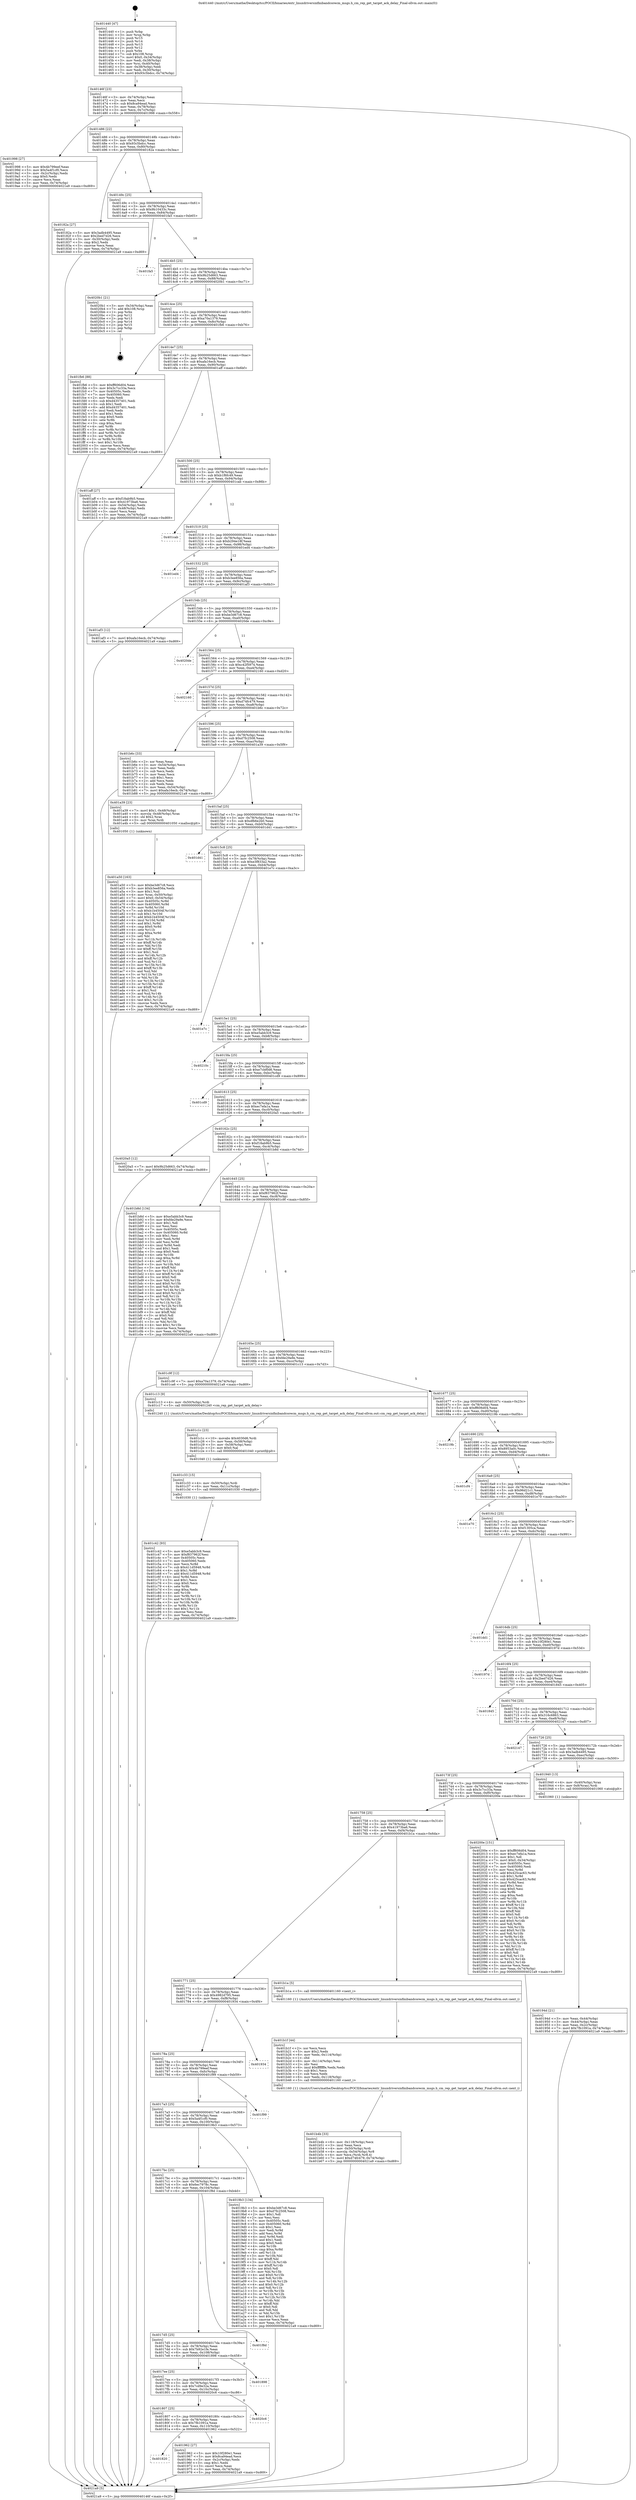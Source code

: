 digraph "0x401440" {
  label = "0x401440 (/mnt/c/Users/mathe/Desktop/tcc/POCII/binaries/extr_linuxdriversinfinibandcorecm_msgs.h_cm_rep_get_target_ack_delay_Final-ollvm.out::main(0))"
  labelloc = "t"
  node[shape=record]

  Entry [label="",width=0.3,height=0.3,shape=circle,fillcolor=black,style=filled]
  "0x40146f" [label="{
     0x40146f [23]\l
     | [instrs]\l
     &nbsp;&nbsp;0x40146f \<+3\>: mov -0x74(%rbp),%eax\l
     &nbsp;&nbsp;0x401472 \<+2\>: mov %eax,%ecx\l
     &nbsp;&nbsp;0x401474 \<+6\>: sub $0x8ca94ead,%ecx\l
     &nbsp;&nbsp;0x40147a \<+3\>: mov %eax,-0x78(%rbp)\l
     &nbsp;&nbsp;0x40147d \<+3\>: mov %ecx,-0x7c(%rbp)\l
     &nbsp;&nbsp;0x401480 \<+6\>: je 0000000000401998 \<main+0x558\>\l
  }"]
  "0x401998" [label="{
     0x401998 [27]\l
     | [instrs]\l
     &nbsp;&nbsp;0x401998 \<+5\>: mov $0x4b799eef,%eax\l
     &nbsp;&nbsp;0x40199d \<+5\>: mov $0x5a4f1cf0,%ecx\l
     &nbsp;&nbsp;0x4019a2 \<+3\>: mov -0x2c(%rbp),%edx\l
     &nbsp;&nbsp;0x4019a5 \<+3\>: cmp $0x0,%edx\l
     &nbsp;&nbsp;0x4019a8 \<+3\>: cmove %ecx,%eax\l
     &nbsp;&nbsp;0x4019ab \<+3\>: mov %eax,-0x74(%rbp)\l
     &nbsp;&nbsp;0x4019ae \<+5\>: jmp 00000000004021a9 \<main+0xd69\>\l
  }"]
  "0x401486" [label="{
     0x401486 [22]\l
     | [instrs]\l
     &nbsp;&nbsp;0x401486 \<+5\>: jmp 000000000040148b \<main+0x4b\>\l
     &nbsp;&nbsp;0x40148b \<+3\>: mov -0x78(%rbp),%eax\l
     &nbsp;&nbsp;0x40148e \<+5\>: sub $0x93c5bdcc,%eax\l
     &nbsp;&nbsp;0x401493 \<+3\>: mov %eax,-0x80(%rbp)\l
     &nbsp;&nbsp;0x401496 \<+6\>: je 000000000040182a \<main+0x3ea\>\l
  }"]
  Exit [label="",width=0.3,height=0.3,shape=circle,fillcolor=black,style=filled,peripheries=2]
  "0x40182a" [label="{
     0x40182a [27]\l
     | [instrs]\l
     &nbsp;&nbsp;0x40182a \<+5\>: mov $0x3adb4495,%eax\l
     &nbsp;&nbsp;0x40182f \<+5\>: mov $0x2bed7d26,%ecx\l
     &nbsp;&nbsp;0x401834 \<+3\>: mov -0x30(%rbp),%edx\l
     &nbsp;&nbsp;0x401837 \<+3\>: cmp $0x2,%edx\l
     &nbsp;&nbsp;0x40183a \<+3\>: cmovne %ecx,%eax\l
     &nbsp;&nbsp;0x40183d \<+3\>: mov %eax,-0x74(%rbp)\l
     &nbsp;&nbsp;0x401840 \<+5\>: jmp 00000000004021a9 \<main+0xd69\>\l
  }"]
  "0x40149c" [label="{
     0x40149c [25]\l
     | [instrs]\l
     &nbsp;&nbsp;0x40149c \<+5\>: jmp 00000000004014a1 \<main+0x61\>\l
     &nbsp;&nbsp;0x4014a1 \<+3\>: mov -0x78(%rbp),%eax\l
     &nbsp;&nbsp;0x4014a4 \<+5\>: sub $0x9b10433c,%eax\l
     &nbsp;&nbsp;0x4014a9 \<+6\>: mov %eax,-0x84(%rbp)\l
     &nbsp;&nbsp;0x4014af \<+6\>: je 0000000000401fa5 \<main+0xb65\>\l
  }"]
  "0x4021a9" [label="{
     0x4021a9 [5]\l
     | [instrs]\l
     &nbsp;&nbsp;0x4021a9 \<+5\>: jmp 000000000040146f \<main+0x2f\>\l
  }"]
  "0x401440" [label="{
     0x401440 [47]\l
     | [instrs]\l
     &nbsp;&nbsp;0x401440 \<+1\>: push %rbp\l
     &nbsp;&nbsp;0x401441 \<+3\>: mov %rsp,%rbp\l
     &nbsp;&nbsp;0x401444 \<+2\>: push %r15\l
     &nbsp;&nbsp;0x401446 \<+2\>: push %r14\l
     &nbsp;&nbsp;0x401448 \<+2\>: push %r13\l
     &nbsp;&nbsp;0x40144a \<+2\>: push %r12\l
     &nbsp;&nbsp;0x40144c \<+1\>: push %rbx\l
     &nbsp;&nbsp;0x40144d \<+7\>: sub $0x108,%rsp\l
     &nbsp;&nbsp;0x401454 \<+7\>: movl $0x0,-0x34(%rbp)\l
     &nbsp;&nbsp;0x40145b \<+3\>: mov %edi,-0x38(%rbp)\l
     &nbsp;&nbsp;0x40145e \<+4\>: mov %rsi,-0x40(%rbp)\l
     &nbsp;&nbsp;0x401462 \<+3\>: mov -0x38(%rbp),%edi\l
     &nbsp;&nbsp;0x401465 \<+3\>: mov %edi,-0x30(%rbp)\l
     &nbsp;&nbsp;0x401468 \<+7\>: movl $0x93c5bdcc,-0x74(%rbp)\l
  }"]
  "0x401c42" [label="{
     0x401c42 [93]\l
     | [instrs]\l
     &nbsp;&nbsp;0x401c42 \<+5\>: mov $0xe5abb3c9,%eax\l
     &nbsp;&nbsp;0x401c47 \<+5\>: mov $0xf837962f,%esi\l
     &nbsp;&nbsp;0x401c4c \<+7\>: mov 0x40505c,%ecx\l
     &nbsp;&nbsp;0x401c53 \<+7\>: mov 0x405060,%edx\l
     &nbsp;&nbsp;0x401c5a \<+3\>: mov %ecx,%r8d\l
     &nbsp;&nbsp;0x401c5d \<+7\>: sub $0x411d5948,%r8d\l
     &nbsp;&nbsp;0x401c64 \<+4\>: sub $0x1,%r8d\l
     &nbsp;&nbsp;0x401c68 \<+7\>: add $0x411d5948,%r8d\l
     &nbsp;&nbsp;0x401c6f \<+4\>: imul %r8d,%ecx\l
     &nbsp;&nbsp;0x401c73 \<+3\>: and $0x1,%ecx\l
     &nbsp;&nbsp;0x401c76 \<+3\>: cmp $0x0,%ecx\l
     &nbsp;&nbsp;0x401c79 \<+4\>: sete %r9b\l
     &nbsp;&nbsp;0x401c7d \<+3\>: cmp $0xa,%edx\l
     &nbsp;&nbsp;0x401c80 \<+4\>: setl %r10b\l
     &nbsp;&nbsp;0x401c84 \<+3\>: mov %r9b,%r11b\l
     &nbsp;&nbsp;0x401c87 \<+3\>: and %r10b,%r11b\l
     &nbsp;&nbsp;0x401c8a \<+3\>: xor %r10b,%r9b\l
     &nbsp;&nbsp;0x401c8d \<+3\>: or %r9b,%r11b\l
     &nbsp;&nbsp;0x401c90 \<+4\>: test $0x1,%r11b\l
     &nbsp;&nbsp;0x401c94 \<+3\>: cmovne %esi,%eax\l
     &nbsp;&nbsp;0x401c97 \<+3\>: mov %eax,-0x74(%rbp)\l
     &nbsp;&nbsp;0x401c9a \<+5\>: jmp 00000000004021a9 \<main+0xd69\>\l
  }"]
  "0x401fa5" [label="{
     0x401fa5\l
  }", style=dashed]
  "0x4014b5" [label="{
     0x4014b5 [25]\l
     | [instrs]\l
     &nbsp;&nbsp;0x4014b5 \<+5\>: jmp 00000000004014ba \<main+0x7a\>\l
     &nbsp;&nbsp;0x4014ba \<+3\>: mov -0x78(%rbp),%eax\l
     &nbsp;&nbsp;0x4014bd \<+5\>: sub $0x9b25d663,%eax\l
     &nbsp;&nbsp;0x4014c2 \<+6\>: mov %eax,-0x88(%rbp)\l
     &nbsp;&nbsp;0x4014c8 \<+6\>: je 00000000004020b1 \<main+0xc71\>\l
  }"]
  "0x401c33" [label="{
     0x401c33 [15]\l
     | [instrs]\l
     &nbsp;&nbsp;0x401c33 \<+4\>: mov -0x50(%rbp),%rdi\l
     &nbsp;&nbsp;0x401c37 \<+6\>: mov %eax,-0x11c(%rbp)\l
     &nbsp;&nbsp;0x401c3d \<+5\>: call 0000000000401030 \<free@plt\>\l
     | [calls]\l
     &nbsp;&nbsp;0x401030 \{1\} (unknown)\l
  }"]
  "0x4020b1" [label="{
     0x4020b1 [21]\l
     | [instrs]\l
     &nbsp;&nbsp;0x4020b1 \<+3\>: mov -0x34(%rbp),%eax\l
     &nbsp;&nbsp;0x4020b4 \<+7\>: add $0x108,%rsp\l
     &nbsp;&nbsp;0x4020bb \<+1\>: pop %rbx\l
     &nbsp;&nbsp;0x4020bc \<+2\>: pop %r12\l
     &nbsp;&nbsp;0x4020be \<+2\>: pop %r13\l
     &nbsp;&nbsp;0x4020c0 \<+2\>: pop %r14\l
     &nbsp;&nbsp;0x4020c2 \<+2\>: pop %r15\l
     &nbsp;&nbsp;0x4020c4 \<+1\>: pop %rbp\l
     &nbsp;&nbsp;0x4020c5 \<+1\>: ret\l
  }"]
  "0x4014ce" [label="{
     0x4014ce [25]\l
     | [instrs]\l
     &nbsp;&nbsp;0x4014ce \<+5\>: jmp 00000000004014d3 \<main+0x93\>\l
     &nbsp;&nbsp;0x4014d3 \<+3\>: mov -0x78(%rbp),%eax\l
     &nbsp;&nbsp;0x4014d6 \<+5\>: sub $0xa70a1379,%eax\l
     &nbsp;&nbsp;0x4014db \<+6\>: mov %eax,-0x8c(%rbp)\l
     &nbsp;&nbsp;0x4014e1 \<+6\>: je 0000000000401fb6 \<main+0xb76\>\l
  }"]
  "0x401c1c" [label="{
     0x401c1c [23]\l
     | [instrs]\l
     &nbsp;&nbsp;0x401c1c \<+10\>: movabs $0x4030d6,%rdi\l
     &nbsp;&nbsp;0x401c26 \<+3\>: mov %eax,-0x58(%rbp)\l
     &nbsp;&nbsp;0x401c29 \<+3\>: mov -0x58(%rbp),%esi\l
     &nbsp;&nbsp;0x401c2c \<+2\>: mov $0x0,%al\l
     &nbsp;&nbsp;0x401c2e \<+5\>: call 0000000000401040 \<printf@plt\>\l
     | [calls]\l
     &nbsp;&nbsp;0x401040 \{1\} (unknown)\l
  }"]
  "0x401fb6" [label="{
     0x401fb6 [88]\l
     | [instrs]\l
     &nbsp;&nbsp;0x401fb6 \<+5\>: mov $0xff606d04,%eax\l
     &nbsp;&nbsp;0x401fbb \<+5\>: mov $0x3c7cc33a,%ecx\l
     &nbsp;&nbsp;0x401fc0 \<+7\>: mov 0x40505c,%edx\l
     &nbsp;&nbsp;0x401fc7 \<+7\>: mov 0x405060,%esi\l
     &nbsp;&nbsp;0x401fce \<+2\>: mov %edx,%edi\l
     &nbsp;&nbsp;0x401fd0 \<+6\>: sub $0xd4357401,%edi\l
     &nbsp;&nbsp;0x401fd6 \<+3\>: sub $0x1,%edi\l
     &nbsp;&nbsp;0x401fd9 \<+6\>: add $0xd4357401,%edi\l
     &nbsp;&nbsp;0x401fdf \<+3\>: imul %edi,%edx\l
     &nbsp;&nbsp;0x401fe2 \<+3\>: and $0x1,%edx\l
     &nbsp;&nbsp;0x401fe5 \<+3\>: cmp $0x0,%edx\l
     &nbsp;&nbsp;0x401fe8 \<+4\>: sete %r8b\l
     &nbsp;&nbsp;0x401fec \<+3\>: cmp $0xa,%esi\l
     &nbsp;&nbsp;0x401fef \<+4\>: setl %r9b\l
     &nbsp;&nbsp;0x401ff3 \<+3\>: mov %r8b,%r10b\l
     &nbsp;&nbsp;0x401ff6 \<+3\>: and %r9b,%r10b\l
     &nbsp;&nbsp;0x401ff9 \<+3\>: xor %r9b,%r8b\l
     &nbsp;&nbsp;0x401ffc \<+3\>: or %r8b,%r10b\l
     &nbsp;&nbsp;0x401fff \<+4\>: test $0x1,%r10b\l
     &nbsp;&nbsp;0x402003 \<+3\>: cmovne %ecx,%eax\l
     &nbsp;&nbsp;0x402006 \<+3\>: mov %eax,-0x74(%rbp)\l
     &nbsp;&nbsp;0x402009 \<+5\>: jmp 00000000004021a9 \<main+0xd69\>\l
  }"]
  "0x4014e7" [label="{
     0x4014e7 [25]\l
     | [instrs]\l
     &nbsp;&nbsp;0x4014e7 \<+5\>: jmp 00000000004014ec \<main+0xac\>\l
     &nbsp;&nbsp;0x4014ec \<+3\>: mov -0x78(%rbp),%eax\l
     &nbsp;&nbsp;0x4014ef \<+5\>: sub $0xafa16ecb,%eax\l
     &nbsp;&nbsp;0x4014f4 \<+6\>: mov %eax,-0x90(%rbp)\l
     &nbsp;&nbsp;0x4014fa \<+6\>: je 0000000000401aff \<main+0x6bf\>\l
  }"]
  "0x401b4b" [label="{
     0x401b4b [33]\l
     | [instrs]\l
     &nbsp;&nbsp;0x401b4b \<+6\>: mov -0x118(%rbp),%ecx\l
     &nbsp;&nbsp;0x401b51 \<+3\>: imul %eax,%ecx\l
     &nbsp;&nbsp;0x401b54 \<+4\>: mov -0x50(%rbp),%rdi\l
     &nbsp;&nbsp;0x401b58 \<+4\>: movslq -0x54(%rbp),%r8\l
     &nbsp;&nbsp;0x401b5c \<+4\>: mov %ecx,(%rdi,%r8,4)\l
     &nbsp;&nbsp;0x401b60 \<+7\>: movl $0xd74fc479,-0x74(%rbp)\l
     &nbsp;&nbsp;0x401b67 \<+5\>: jmp 00000000004021a9 \<main+0xd69\>\l
  }"]
  "0x401aff" [label="{
     0x401aff [27]\l
     | [instrs]\l
     &nbsp;&nbsp;0x401aff \<+5\>: mov $0xf18ab9b5,%eax\l
     &nbsp;&nbsp;0x401b04 \<+5\>: mov $0x41973ba6,%ecx\l
     &nbsp;&nbsp;0x401b09 \<+3\>: mov -0x54(%rbp),%edx\l
     &nbsp;&nbsp;0x401b0c \<+3\>: cmp -0x48(%rbp),%edx\l
     &nbsp;&nbsp;0x401b0f \<+3\>: cmovl %ecx,%eax\l
     &nbsp;&nbsp;0x401b12 \<+3\>: mov %eax,-0x74(%rbp)\l
     &nbsp;&nbsp;0x401b15 \<+5\>: jmp 00000000004021a9 \<main+0xd69\>\l
  }"]
  "0x401500" [label="{
     0x401500 [25]\l
     | [instrs]\l
     &nbsp;&nbsp;0x401500 \<+5\>: jmp 0000000000401505 \<main+0xc5\>\l
     &nbsp;&nbsp;0x401505 \<+3\>: mov -0x78(%rbp),%eax\l
     &nbsp;&nbsp;0x401508 \<+5\>: sub $0xb1f6fc49,%eax\l
     &nbsp;&nbsp;0x40150d \<+6\>: mov %eax,-0x94(%rbp)\l
     &nbsp;&nbsp;0x401513 \<+6\>: je 0000000000401cab \<main+0x86b\>\l
  }"]
  "0x401b1f" [label="{
     0x401b1f [44]\l
     | [instrs]\l
     &nbsp;&nbsp;0x401b1f \<+2\>: xor %ecx,%ecx\l
     &nbsp;&nbsp;0x401b21 \<+5\>: mov $0x2,%edx\l
     &nbsp;&nbsp;0x401b26 \<+6\>: mov %edx,-0x114(%rbp)\l
     &nbsp;&nbsp;0x401b2c \<+1\>: cltd\l
     &nbsp;&nbsp;0x401b2d \<+6\>: mov -0x114(%rbp),%esi\l
     &nbsp;&nbsp;0x401b33 \<+2\>: idiv %esi\l
     &nbsp;&nbsp;0x401b35 \<+6\>: imul $0xfffffffe,%edx,%edx\l
     &nbsp;&nbsp;0x401b3b \<+3\>: sub $0x1,%ecx\l
     &nbsp;&nbsp;0x401b3e \<+2\>: sub %ecx,%edx\l
     &nbsp;&nbsp;0x401b40 \<+6\>: mov %edx,-0x118(%rbp)\l
     &nbsp;&nbsp;0x401b46 \<+5\>: call 0000000000401160 \<next_i\>\l
     | [calls]\l
     &nbsp;&nbsp;0x401160 \{1\} (/mnt/c/Users/mathe/Desktop/tcc/POCII/binaries/extr_linuxdriversinfinibandcorecm_msgs.h_cm_rep_get_target_ack_delay_Final-ollvm.out::next_i)\l
  }"]
  "0x401cab" [label="{
     0x401cab\l
  }", style=dashed]
  "0x401519" [label="{
     0x401519 [25]\l
     | [instrs]\l
     &nbsp;&nbsp;0x401519 \<+5\>: jmp 000000000040151e \<main+0xde\>\l
     &nbsp;&nbsp;0x40151e \<+3\>: mov -0x78(%rbp),%eax\l
     &nbsp;&nbsp;0x401521 \<+5\>: sub $0xb294e18f,%eax\l
     &nbsp;&nbsp;0x401526 \<+6\>: mov %eax,-0x98(%rbp)\l
     &nbsp;&nbsp;0x40152c \<+6\>: je 0000000000401ed4 \<main+0xa94\>\l
  }"]
  "0x401a50" [label="{
     0x401a50 [163]\l
     | [instrs]\l
     &nbsp;&nbsp;0x401a50 \<+5\>: mov $0xbe3d67c8,%ecx\l
     &nbsp;&nbsp;0x401a55 \<+5\>: mov $0xb3ee856a,%edx\l
     &nbsp;&nbsp;0x401a5a \<+3\>: mov $0x1,%sil\l
     &nbsp;&nbsp;0x401a5d \<+4\>: mov %rax,-0x50(%rbp)\l
     &nbsp;&nbsp;0x401a61 \<+7\>: movl $0x0,-0x54(%rbp)\l
     &nbsp;&nbsp;0x401a68 \<+8\>: mov 0x40505c,%r8d\l
     &nbsp;&nbsp;0x401a70 \<+8\>: mov 0x405060,%r9d\l
     &nbsp;&nbsp;0x401a78 \<+3\>: mov %r8d,%r10d\l
     &nbsp;&nbsp;0x401a7b \<+7\>: sub $0xb1b4504f,%r10d\l
     &nbsp;&nbsp;0x401a82 \<+4\>: sub $0x1,%r10d\l
     &nbsp;&nbsp;0x401a86 \<+7\>: add $0xb1b4504f,%r10d\l
     &nbsp;&nbsp;0x401a8d \<+4\>: imul %r10d,%r8d\l
     &nbsp;&nbsp;0x401a91 \<+4\>: and $0x1,%r8d\l
     &nbsp;&nbsp;0x401a95 \<+4\>: cmp $0x0,%r8d\l
     &nbsp;&nbsp;0x401a99 \<+4\>: sete %r11b\l
     &nbsp;&nbsp;0x401a9d \<+4\>: cmp $0xa,%r9d\l
     &nbsp;&nbsp;0x401aa1 \<+3\>: setl %bl\l
     &nbsp;&nbsp;0x401aa4 \<+3\>: mov %r11b,%r14b\l
     &nbsp;&nbsp;0x401aa7 \<+4\>: xor $0xff,%r14b\l
     &nbsp;&nbsp;0x401aab \<+3\>: mov %bl,%r15b\l
     &nbsp;&nbsp;0x401aae \<+4\>: xor $0xff,%r15b\l
     &nbsp;&nbsp;0x401ab2 \<+4\>: xor $0x1,%sil\l
     &nbsp;&nbsp;0x401ab6 \<+3\>: mov %r14b,%r12b\l
     &nbsp;&nbsp;0x401ab9 \<+4\>: and $0xff,%r12b\l
     &nbsp;&nbsp;0x401abd \<+3\>: and %sil,%r11b\l
     &nbsp;&nbsp;0x401ac0 \<+3\>: mov %r15b,%r13b\l
     &nbsp;&nbsp;0x401ac3 \<+4\>: and $0xff,%r13b\l
     &nbsp;&nbsp;0x401ac7 \<+3\>: and %sil,%bl\l
     &nbsp;&nbsp;0x401aca \<+3\>: or %r11b,%r12b\l
     &nbsp;&nbsp;0x401acd \<+3\>: or %bl,%r13b\l
     &nbsp;&nbsp;0x401ad0 \<+3\>: xor %r13b,%r12b\l
     &nbsp;&nbsp;0x401ad3 \<+3\>: or %r15b,%r14b\l
     &nbsp;&nbsp;0x401ad6 \<+4\>: xor $0xff,%r14b\l
     &nbsp;&nbsp;0x401ada \<+4\>: or $0x1,%sil\l
     &nbsp;&nbsp;0x401ade \<+3\>: and %sil,%r14b\l
     &nbsp;&nbsp;0x401ae1 \<+3\>: or %r14b,%r12b\l
     &nbsp;&nbsp;0x401ae4 \<+4\>: test $0x1,%r12b\l
     &nbsp;&nbsp;0x401ae8 \<+3\>: cmovne %edx,%ecx\l
     &nbsp;&nbsp;0x401aeb \<+3\>: mov %ecx,-0x74(%rbp)\l
     &nbsp;&nbsp;0x401aee \<+5\>: jmp 00000000004021a9 \<main+0xd69\>\l
  }"]
  "0x401ed4" [label="{
     0x401ed4\l
  }", style=dashed]
  "0x401532" [label="{
     0x401532 [25]\l
     | [instrs]\l
     &nbsp;&nbsp;0x401532 \<+5\>: jmp 0000000000401537 \<main+0xf7\>\l
     &nbsp;&nbsp;0x401537 \<+3\>: mov -0x78(%rbp),%eax\l
     &nbsp;&nbsp;0x40153a \<+5\>: sub $0xb3ee856a,%eax\l
     &nbsp;&nbsp;0x40153f \<+6\>: mov %eax,-0x9c(%rbp)\l
     &nbsp;&nbsp;0x401545 \<+6\>: je 0000000000401af3 \<main+0x6b3\>\l
  }"]
  "0x401820" [label="{
     0x401820\l
  }", style=dashed]
  "0x401af3" [label="{
     0x401af3 [12]\l
     | [instrs]\l
     &nbsp;&nbsp;0x401af3 \<+7\>: movl $0xafa16ecb,-0x74(%rbp)\l
     &nbsp;&nbsp;0x401afa \<+5\>: jmp 00000000004021a9 \<main+0xd69\>\l
  }"]
  "0x40154b" [label="{
     0x40154b [25]\l
     | [instrs]\l
     &nbsp;&nbsp;0x40154b \<+5\>: jmp 0000000000401550 \<main+0x110\>\l
     &nbsp;&nbsp;0x401550 \<+3\>: mov -0x78(%rbp),%eax\l
     &nbsp;&nbsp;0x401553 \<+5\>: sub $0xbe3d67c8,%eax\l
     &nbsp;&nbsp;0x401558 \<+6\>: mov %eax,-0xa0(%rbp)\l
     &nbsp;&nbsp;0x40155e \<+6\>: je 00000000004020de \<main+0xc9e\>\l
  }"]
  "0x401962" [label="{
     0x401962 [27]\l
     | [instrs]\l
     &nbsp;&nbsp;0x401962 \<+5\>: mov $0x10f280e1,%eax\l
     &nbsp;&nbsp;0x401967 \<+5\>: mov $0x8ca94ead,%ecx\l
     &nbsp;&nbsp;0x40196c \<+3\>: mov -0x2c(%rbp),%edx\l
     &nbsp;&nbsp;0x40196f \<+3\>: cmp $0x1,%edx\l
     &nbsp;&nbsp;0x401972 \<+3\>: cmovl %ecx,%eax\l
     &nbsp;&nbsp;0x401975 \<+3\>: mov %eax,-0x74(%rbp)\l
     &nbsp;&nbsp;0x401978 \<+5\>: jmp 00000000004021a9 \<main+0xd69\>\l
  }"]
  "0x4020de" [label="{
     0x4020de\l
  }", style=dashed]
  "0x401564" [label="{
     0x401564 [25]\l
     | [instrs]\l
     &nbsp;&nbsp;0x401564 \<+5\>: jmp 0000000000401569 \<main+0x129\>\l
     &nbsp;&nbsp;0x401569 \<+3\>: mov -0x78(%rbp),%eax\l
     &nbsp;&nbsp;0x40156c \<+5\>: sub $0xc42f5974,%eax\l
     &nbsp;&nbsp;0x401571 \<+6\>: mov %eax,-0xa4(%rbp)\l
     &nbsp;&nbsp;0x401577 \<+6\>: je 0000000000402160 \<main+0xd20\>\l
  }"]
  "0x401807" [label="{
     0x401807 [25]\l
     | [instrs]\l
     &nbsp;&nbsp;0x401807 \<+5\>: jmp 000000000040180c \<main+0x3cc\>\l
     &nbsp;&nbsp;0x40180c \<+3\>: mov -0x78(%rbp),%eax\l
     &nbsp;&nbsp;0x40180f \<+5\>: sub $0x7fb1091a,%eax\l
     &nbsp;&nbsp;0x401814 \<+6\>: mov %eax,-0x110(%rbp)\l
     &nbsp;&nbsp;0x40181a \<+6\>: je 0000000000401962 \<main+0x522\>\l
  }"]
  "0x402160" [label="{
     0x402160\l
  }", style=dashed]
  "0x40157d" [label="{
     0x40157d [25]\l
     | [instrs]\l
     &nbsp;&nbsp;0x40157d \<+5\>: jmp 0000000000401582 \<main+0x142\>\l
     &nbsp;&nbsp;0x401582 \<+3\>: mov -0x78(%rbp),%eax\l
     &nbsp;&nbsp;0x401585 \<+5\>: sub $0xd74fc479,%eax\l
     &nbsp;&nbsp;0x40158a \<+6\>: mov %eax,-0xa8(%rbp)\l
     &nbsp;&nbsp;0x401590 \<+6\>: je 0000000000401b6c \<main+0x72c\>\l
  }"]
  "0x4020c6" [label="{
     0x4020c6\l
  }", style=dashed]
  "0x401b6c" [label="{
     0x401b6c [33]\l
     | [instrs]\l
     &nbsp;&nbsp;0x401b6c \<+2\>: xor %eax,%eax\l
     &nbsp;&nbsp;0x401b6e \<+3\>: mov -0x54(%rbp),%ecx\l
     &nbsp;&nbsp;0x401b71 \<+2\>: mov %eax,%edx\l
     &nbsp;&nbsp;0x401b73 \<+2\>: sub %ecx,%edx\l
     &nbsp;&nbsp;0x401b75 \<+2\>: mov %eax,%ecx\l
     &nbsp;&nbsp;0x401b77 \<+3\>: sub $0x1,%ecx\l
     &nbsp;&nbsp;0x401b7a \<+2\>: add %ecx,%edx\l
     &nbsp;&nbsp;0x401b7c \<+2\>: sub %edx,%eax\l
     &nbsp;&nbsp;0x401b7e \<+3\>: mov %eax,-0x54(%rbp)\l
     &nbsp;&nbsp;0x401b81 \<+7\>: movl $0xafa16ecb,-0x74(%rbp)\l
     &nbsp;&nbsp;0x401b88 \<+5\>: jmp 00000000004021a9 \<main+0xd69\>\l
  }"]
  "0x401596" [label="{
     0x401596 [25]\l
     | [instrs]\l
     &nbsp;&nbsp;0x401596 \<+5\>: jmp 000000000040159b \<main+0x15b\>\l
     &nbsp;&nbsp;0x40159b \<+3\>: mov -0x78(%rbp),%eax\l
     &nbsp;&nbsp;0x40159e \<+5\>: sub $0xd7fc2508,%eax\l
     &nbsp;&nbsp;0x4015a3 \<+6\>: mov %eax,-0xac(%rbp)\l
     &nbsp;&nbsp;0x4015a9 \<+6\>: je 0000000000401a39 \<main+0x5f9\>\l
  }"]
  "0x4017ee" [label="{
     0x4017ee [25]\l
     | [instrs]\l
     &nbsp;&nbsp;0x4017ee \<+5\>: jmp 00000000004017f3 \<main+0x3b3\>\l
     &nbsp;&nbsp;0x4017f3 \<+3\>: mov -0x78(%rbp),%eax\l
     &nbsp;&nbsp;0x4017f6 \<+5\>: sub $0x7cd9e32a,%eax\l
     &nbsp;&nbsp;0x4017fb \<+6\>: mov %eax,-0x10c(%rbp)\l
     &nbsp;&nbsp;0x401801 \<+6\>: je 00000000004020c6 \<main+0xc86\>\l
  }"]
  "0x401a39" [label="{
     0x401a39 [23]\l
     | [instrs]\l
     &nbsp;&nbsp;0x401a39 \<+7\>: movl $0x1,-0x48(%rbp)\l
     &nbsp;&nbsp;0x401a40 \<+4\>: movslq -0x48(%rbp),%rax\l
     &nbsp;&nbsp;0x401a44 \<+4\>: shl $0x2,%rax\l
     &nbsp;&nbsp;0x401a48 \<+3\>: mov %rax,%rdi\l
     &nbsp;&nbsp;0x401a4b \<+5\>: call 0000000000401050 \<malloc@plt\>\l
     | [calls]\l
     &nbsp;&nbsp;0x401050 \{1\} (unknown)\l
  }"]
  "0x4015af" [label="{
     0x4015af [25]\l
     | [instrs]\l
     &nbsp;&nbsp;0x4015af \<+5\>: jmp 00000000004015b4 \<main+0x174\>\l
     &nbsp;&nbsp;0x4015b4 \<+3\>: mov -0x78(%rbp),%eax\l
     &nbsp;&nbsp;0x4015b7 \<+5\>: sub $0xdfb6e2b0,%eax\l
     &nbsp;&nbsp;0x4015bc \<+6\>: mov %eax,-0xb0(%rbp)\l
     &nbsp;&nbsp;0x4015c2 \<+6\>: je 0000000000401d41 \<main+0x901\>\l
  }"]
  "0x401898" [label="{
     0x401898\l
  }", style=dashed]
  "0x401d41" [label="{
     0x401d41\l
  }", style=dashed]
  "0x4015c8" [label="{
     0x4015c8 [25]\l
     | [instrs]\l
     &nbsp;&nbsp;0x4015c8 \<+5\>: jmp 00000000004015cd \<main+0x18d\>\l
     &nbsp;&nbsp;0x4015cd \<+3\>: mov -0x78(%rbp),%eax\l
     &nbsp;&nbsp;0x4015d0 \<+5\>: sub $0xe3f833a2,%eax\l
     &nbsp;&nbsp;0x4015d5 \<+6\>: mov %eax,-0xb4(%rbp)\l
     &nbsp;&nbsp;0x4015db \<+6\>: je 0000000000401e7c \<main+0xa3c\>\l
  }"]
  "0x4017d5" [label="{
     0x4017d5 [25]\l
     | [instrs]\l
     &nbsp;&nbsp;0x4017d5 \<+5\>: jmp 00000000004017da \<main+0x39a\>\l
     &nbsp;&nbsp;0x4017da \<+3\>: mov -0x78(%rbp),%eax\l
     &nbsp;&nbsp;0x4017dd \<+5\>: sub $0x7b92e1fe,%eax\l
     &nbsp;&nbsp;0x4017e2 \<+6\>: mov %eax,-0x108(%rbp)\l
     &nbsp;&nbsp;0x4017e8 \<+6\>: je 0000000000401898 \<main+0x458\>\l
  }"]
  "0x401e7c" [label="{
     0x401e7c\l
  }", style=dashed]
  "0x4015e1" [label="{
     0x4015e1 [25]\l
     | [instrs]\l
     &nbsp;&nbsp;0x4015e1 \<+5\>: jmp 00000000004015e6 \<main+0x1a6\>\l
     &nbsp;&nbsp;0x4015e6 \<+3\>: mov -0x78(%rbp),%eax\l
     &nbsp;&nbsp;0x4015e9 \<+5\>: sub $0xe5abb3c9,%eax\l
     &nbsp;&nbsp;0x4015ee \<+6\>: mov %eax,-0xb8(%rbp)\l
     &nbsp;&nbsp;0x4015f4 \<+6\>: je 000000000040210c \<main+0xccc\>\l
  }"]
  "0x401f8d" [label="{
     0x401f8d\l
  }", style=dashed]
  "0x40210c" [label="{
     0x40210c\l
  }", style=dashed]
  "0x4015fa" [label="{
     0x4015fa [25]\l
     | [instrs]\l
     &nbsp;&nbsp;0x4015fa \<+5\>: jmp 00000000004015ff \<main+0x1bf\>\l
     &nbsp;&nbsp;0x4015ff \<+3\>: mov -0x78(%rbp),%eax\l
     &nbsp;&nbsp;0x401602 \<+5\>: sub $0xe7cbf0d6,%eax\l
     &nbsp;&nbsp;0x401607 \<+6\>: mov %eax,-0xbc(%rbp)\l
     &nbsp;&nbsp;0x40160d \<+6\>: je 0000000000401cd9 \<main+0x899\>\l
  }"]
  "0x4017bc" [label="{
     0x4017bc [25]\l
     | [instrs]\l
     &nbsp;&nbsp;0x4017bc \<+5\>: jmp 00000000004017c1 \<main+0x381\>\l
     &nbsp;&nbsp;0x4017c1 \<+3\>: mov -0x78(%rbp),%eax\l
     &nbsp;&nbsp;0x4017c4 \<+5\>: sub $0x6ec7978c,%eax\l
     &nbsp;&nbsp;0x4017c9 \<+6\>: mov %eax,-0x104(%rbp)\l
     &nbsp;&nbsp;0x4017cf \<+6\>: je 0000000000401f8d \<main+0xb4d\>\l
  }"]
  "0x401cd9" [label="{
     0x401cd9\l
  }", style=dashed]
  "0x401613" [label="{
     0x401613 [25]\l
     | [instrs]\l
     &nbsp;&nbsp;0x401613 \<+5\>: jmp 0000000000401618 \<main+0x1d8\>\l
     &nbsp;&nbsp;0x401618 \<+3\>: mov -0x78(%rbp),%eax\l
     &nbsp;&nbsp;0x40161b \<+5\>: sub $0xec7efa1a,%eax\l
     &nbsp;&nbsp;0x401620 \<+6\>: mov %eax,-0xc0(%rbp)\l
     &nbsp;&nbsp;0x401626 \<+6\>: je 00000000004020a5 \<main+0xc65\>\l
  }"]
  "0x4019b3" [label="{
     0x4019b3 [134]\l
     | [instrs]\l
     &nbsp;&nbsp;0x4019b3 \<+5\>: mov $0xbe3d67c8,%eax\l
     &nbsp;&nbsp;0x4019b8 \<+5\>: mov $0xd7fc2508,%ecx\l
     &nbsp;&nbsp;0x4019bd \<+2\>: mov $0x1,%dl\l
     &nbsp;&nbsp;0x4019bf \<+2\>: xor %esi,%esi\l
     &nbsp;&nbsp;0x4019c1 \<+7\>: mov 0x40505c,%edi\l
     &nbsp;&nbsp;0x4019c8 \<+8\>: mov 0x405060,%r8d\l
     &nbsp;&nbsp;0x4019d0 \<+3\>: sub $0x1,%esi\l
     &nbsp;&nbsp;0x4019d3 \<+3\>: mov %edi,%r9d\l
     &nbsp;&nbsp;0x4019d6 \<+3\>: add %esi,%r9d\l
     &nbsp;&nbsp;0x4019d9 \<+4\>: imul %r9d,%edi\l
     &nbsp;&nbsp;0x4019dd \<+3\>: and $0x1,%edi\l
     &nbsp;&nbsp;0x4019e0 \<+3\>: cmp $0x0,%edi\l
     &nbsp;&nbsp;0x4019e3 \<+4\>: sete %r10b\l
     &nbsp;&nbsp;0x4019e7 \<+4\>: cmp $0xa,%r8d\l
     &nbsp;&nbsp;0x4019eb \<+4\>: setl %r11b\l
     &nbsp;&nbsp;0x4019ef \<+3\>: mov %r10b,%bl\l
     &nbsp;&nbsp;0x4019f2 \<+3\>: xor $0xff,%bl\l
     &nbsp;&nbsp;0x4019f5 \<+3\>: mov %r11b,%r14b\l
     &nbsp;&nbsp;0x4019f8 \<+4\>: xor $0xff,%r14b\l
     &nbsp;&nbsp;0x4019fc \<+3\>: xor $0x0,%dl\l
     &nbsp;&nbsp;0x4019ff \<+3\>: mov %bl,%r15b\l
     &nbsp;&nbsp;0x401a02 \<+4\>: and $0x0,%r15b\l
     &nbsp;&nbsp;0x401a06 \<+3\>: and %dl,%r10b\l
     &nbsp;&nbsp;0x401a09 \<+3\>: mov %r14b,%r12b\l
     &nbsp;&nbsp;0x401a0c \<+4\>: and $0x0,%r12b\l
     &nbsp;&nbsp;0x401a10 \<+3\>: and %dl,%r11b\l
     &nbsp;&nbsp;0x401a13 \<+3\>: or %r10b,%r15b\l
     &nbsp;&nbsp;0x401a16 \<+3\>: or %r11b,%r12b\l
     &nbsp;&nbsp;0x401a19 \<+3\>: xor %r12b,%r15b\l
     &nbsp;&nbsp;0x401a1c \<+3\>: or %r14b,%bl\l
     &nbsp;&nbsp;0x401a1f \<+3\>: xor $0xff,%bl\l
     &nbsp;&nbsp;0x401a22 \<+3\>: or $0x0,%dl\l
     &nbsp;&nbsp;0x401a25 \<+2\>: and %dl,%bl\l
     &nbsp;&nbsp;0x401a27 \<+3\>: or %bl,%r15b\l
     &nbsp;&nbsp;0x401a2a \<+4\>: test $0x1,%r15b\l
     &nbsp;&nbsp;0x401a2e \<+3\>: cmovne %ecx,%eax\l
     &nbsp;&nbsp;0x401a31 \<+3\>: mov %eax,-0x74(%rbp)\l
     &nbsp;&nbsp;0x401a34 \<+5\>: jmp 00000000004021a9 \<main+0xd69\>\l
  }"]
  "0x4020a5" [label="{
     0x4020a5 [12]\l
     | [instrs]\l
     &nbsp;&nbsp;0x4020a5 \<+7\>: movl $0x9b25d663,-0x74(%rbp)\l
     &nbsp;&nbsp;0x4020ac \<+5\>: jmp 00000000004021a9 \<main+0xd69\>\l
  }"]
  "0x40162c" [label="{
     0x40162c [25]\l
     | [instrs]\l
     &nbsp;&nbsp;0x40162c \<+5\>: jmp 0000000000401631 \<main+0x1f1\>\l
     &nbsp;&nbsp;0x401631 \<+3\>: mov -0x78(%rbp),%eax\l
     &nbsp;&nbsp;0x401634 \<+5\>: sub $0xf18ab9b5,%eax\l
     &nbsp;&nbsp;0x401639 \<+6\>: mov %eax,-0xc4(%rbp)\l
     &nbsp;&nbsp;0x40163f \<+6\>: je 0000000000401b8d \<main+0x74d\>\l
  }"]
  "0x4017a3" [label="{
     0x4017a3 [25]\l
     | [instrs]\l
     &nbsp;&nbsp;0x4017a3 \<+5\>: jmp 00000000004017a8 \<main+0x368\>\l
     &nbsp;&nbsp;0x4017a8 \<+3\>: mov -0x78(%rbp),%eax\l
     &nbsp;&nbsp;0x4017ab \<+5\>: sub $0x5a4f1cf0,%eax\l
     &nbsp;&nbsp;0x4017b0 \<+6\>: mov %eax,-0x100(%rbp)\l
     &nbsp;&nbsp;0x4017b6 \<+6\>: je 00000000004019b3 \<main+0x573\>\l
  }"]
  "0x401b8d" [label="{
     0x401b8d [134]\l
     | [instrs]\l
     &nbsp;&nbsp;0x401b8d \<+5\>: mov $0xe5abb3c9,%eax\l
     &nbsp;&nbsp;0x401b92 \<+5\>: mov $0xfde29a9e,%ecx\l
     &nbsp;&nbsp;0x401b97 \<+2\>: mov $0x1,%dl\l
     &nbsp;&nbsp;0x401b99 \<+2\>: xor %esi,%esi\l
     &nbsp;&nbsp;0x401b9b \<+7\>: mov 0x40505c,%edi\l
     &nbsp;&nbsp;0x401ba2 \<+8\>: mov 0x405060,%r8d\l
     &nbsp;&nbsp;0x401baa \<+3\>: sub $0x1,%esi\l
     &nbsp;&nbsp;0x401bad \<+3\>: mov %edi,%r9d\l
     &nbsp;&nbsp;0x401bb0 \<+3\>: add %esi,%r9d\l
     &nbsp;&nbsp;0x401bb3 \<+4\>: imul %r9d,%edi\l
     &nbsp;&nbsp;0x401bb7 \<+3\>: and $0x1,%edi\l
     &nbsp;&nbsp;0x401bba \<+3\>: cmp $0x0,%edi\l
     &nbsp;&nbsp;0x401bbd \<+4\>: sete %r10b\l
     &nbsp;&nbsp;0x401bc1 \<+4\>: cmp $0xa,%r8d\l
     &nbsp;&nbsp;0x401bc5 \<+4\>: setl %r11b\l
     &nbsp;&nbsp;0x401bc9 \<+3\>: mov %r10b,%bl\l
     &nbsp;&nbsp;0x401bcc \<+3\>: xor $0xff,%bl\l
     &nbsp;&nbsp;0x401bcf \<+3\>: mov %r11b,%r14b\l
     &nbsp;&nbsp;0x401bd2 \<+4\>: xor $0xff,%r14b\l
     &nbsp;&nbsp;0x401bd6 \<+3\>: xor $0x0,%dl\l
     &nbsp;&nbsp;0x401bd9 \<+3\>: mov %bl,%r15b\l
     &nbsp;&nbsp;0x401bdc \<+4\>: and $0x0,%r15b\l
     &nbsp;&nbsp;0x401be0 \<+3\>: and %dl,%r10b\l
     &nbsp;&nbsp;0x401be3 \<+3\>: mov %r14b,%r12b\l
     &nbsp;&nbsp;0x401be6 \<+4\>: and $0x0,%r12b\l
     &nbsp;&nbsp;0x401bea \<+3\>: and %dl,%r11b\l
     &nbsp;&nbsp;0x401bed \<+3\>: or %r10b,%r15b\l
     &nbsp;&nbsp;0x401bf0 \<+3\>: or %r11b,%r12b\l
     &nbsp;&nbsp;0x401bf3 \<+3\>: xor %r12b,%r15b\l
     &nbsp;&nbsp;0x401bf6 \<+3\>: or %r14b,%bl\l
     &nbsp;&nbsp;0x401bf9 \<+3\>: xor $0xff,%bl\l
     &nbsp;&nbsp;0x401bfc \<+3\>: or $0x0,%dl\l
     &nbsp;&nbsp;0x401bff \<+2\>: and %dl,%bl\l
     &nbsp;&nbsp;0x401c01 \<+3\>: or %bl,%r15b\l
     &nbsp;&nbsp;0x401c04 \<+4\>: test $0x1,%r15b\l
     &nbsp;&nbsp;0x401c08 \<+3\>: cmovne %ecx,%eax\l
     &nbsp;&nbsp;0x401c0b \<+3\>: mov %eax,-0x74(%rbp)\l
     &nbsp;&nbsp;0x401c0e \<+5\>: jmp 00000000004021a9 \<main+0xd69\>\l
  }"]
  "0x401645" [label="{
     0x401645 [25]\l
     | [instrs]\l
     &nbsp;&nbsp;0x401645 \<+5\>: jmp 000000000040164a \<main+0x20a\>\l
     &nbsp;&nbsp;0x40164a \<+3\>: mov -0x78(%rbp),%eax\l
     &nbsp;&nbsp;0x40164d \<+5\>: sub $0xf837962f,%eax\l
     &nbsp;&nbsp;0x401652 \<+6\>: mov %eax,-0xc8(%rbp)\l
     &nbsp;&nbsp;0x401658 \<+6\>: je 0000000000401c9f \<main+0x85f\>\l
  }"]
  "0x401f99" [label="{
     0x401f99\l
  }", style=dashed]
  "0x401c9f" [label="{
     0x401c9f [12]\l
     | [instrs]\l
     &nbsp;&nbsp;0x401c9f \<+7\>: movl $0xa70a1379,-0x74(%rbp)\l
     &nbsp;&nbsp;0x401ca6 \<+5\>: jmp 00000000004021a9 \<main+0xd69\>\l
  }"]
  "0x40165e" [label="{
     0x40165e [25]\l
     | [instrs]\l
     &nbsp;&nbsp;0x40165e \<+5\>: jmp 0000000000401663 \<main+0x223\>\l
     &nbsp;&nbsp;0x401663 \<+3\>: mov -0x78(%rbp),%eax\l
     &nbsp;&nbsp;0x401666 \<+5\>: sub $0xfde29a9e,%eax\l
     &nbsp;&nbsp;0x40166b \<+6\>: mov %eax,-0xcc(%rbp)\l
     &nbsp;&nbsp;0x401671 \<+6\>: je 0000000000401c13 \<main+0x7d3\>\l
  }"]
  "0x40178a" [label="{
     0x40178a [25]\l
     | [instrs]\l
     &nbsp;&nbsp;0x40178a \<+5\>: jmp 000000000040178f \<main+0x34f\>\l
     &nbsp;&nbsp;0x40178f \<+3\>: mov -0x78(%rbp),%eax\l
     &nbsp;&nbsp;0x401792 \<+5\>: sub $0x4b799eef,%eax\l
     &nbsp;&nbsp;0x401797 \<+6\>: mov %eax,-0xfc(%rbp)\l
     &nbsp;&nbsp;0x40179d \<+6\>: je 0000000000401f99 \<main+0xb59\>\l
  }"]
  "0x401c13" [label="{
     0x401c13 [9]\l
     | [instrs]\l
     &nbsp;&nbsp;0x401c13 \<+4\>: mov -0x50(%rbp),%rdi\l
     &nbsp;&nbsp;0x401c17 \<+5\>: call 0000000000401240 \<cm_rep_get_target_ack_delay\>\l
     | [calls]\l
     &nbsp;&nbsp;0x401240 \{1\} (/mnt/c/Users/mathe/Desktop/tcc/POCII/binaries/extr_linuxdriversinfinibandcorecm_msgs.h_cm_rep_get_target_ack_delay_Final-ollvm.out::cm_rep_get_target_ack_delay)\l
  }"]
  "0x401677" [label="{
     0x401677 [25]\l
     | [instrs]\l
     &nbsp;&nbsp;0x401677 \<+5\>: jmp 000000000040167c \<main+0x23c\>\l
     &nbsp;&nbsp;0x40167c \<+3\>: mov -0x78(%rbp),%eax\l
     &nbsp;&nbsp;0x40167f \<+5\>: sub $0xff606d04,%eax\l
     &nbsp;&nbsp;0x401684 \<+6\>: mov %eax,-0xd0(%rbp)\l
     &nbsp;&nbsp;0x40168a \<+6\>: je 000000000040219b \<main+0xd5b\>\l
  }"]
  "0x401934" [label="{
     0x401934\l
  }", style=dashed]
  "0x40219b" [label="{
     0x40219b\l
  }", style=dashed]
  "0x401690" [label="{
     0x401690 [25]\l
     | [instrs]\l
     &nbsp;&nbsp;0x401690 \<+5\>: jmp 0000000000401695 \<main+0x255\>\l
     &nbsp;&nbsp;0x401695 \<+3\>: mov -0x78(%rbp),%eax\l
     &nbsp;&nbsp;0x401698 \<+5\>: sub $0x8953a0c,%eax\l
     &nbsp;&nbsp;0x40169d \<+6\>: mov %eax,-0xd4(%rbp)\l
     &nbsp;&nbsp;0x4016a3 \<+6\>: je 0000000000401cf4 \<main+0x8b4\>\l
  }"]
  "0x401771" [label="{
     0x401771 [25]\l
     | [instrs]\l
     &nbsp;&nbsp;0x401771 \<+5\>: jmp 0000000000401776 \<main+0x336\>\l
     &nbsp;&nbsp;0x401776 \<+3\>: mov -0x78(%rbp),%eax\l
     &nbsp;&nbsp;0x401779 \<+5\>: sub $0x4982d795,%eax\l
     &nbsp;&nbsp;0x40177e \<+6\>: mov %eax,-0xf8(%rbp)\l
     &nbsp;&nbsp;0x401784 \<+6\>: je 0000000000401934 \<main+0x4f4\>\l
  }"]
  "0x401cf4" [label="{
     0x401cf4\l
  }", style=dashed]
  "0x4016a9" [label="{
     0x4016a9 [25]\l
     | [instrs]\l
     &nbsp;&nbsp;0x4016a9 \<+5\>: jmp 00000000004016ae \<main+0x26e\>\l
     &nbsp;&nbsp;0x4016ae \<+3\>: mov -0x78(%rbp),%eax\l
     &nbsp;&nbsp;0x4016b1 \<+5\>: sub $0x96d21c1,%eax\l
     &nbsp;&nbsp;0x4016b6 \<+6\>: mov %eax,-0xd8(%rbp)\l
     &nbsp;&nbsp;0x4016bc \<+6\>: je 0000000000401e70 \<main+0xa30\>\l
  }"]
  "0x401b1a" [label="{
     0x401b1a [5]\l
     | [instrs]\l
     &nbsp;&nbsp;0x401b1a \<+5\>: call 0000000000401160 \<next_i\>\l
     | [calls]\l
     &nbsp;&nbsp;0x401160 \{1\} (/mnt/c/Users/mathe/Desktop/tcc/POCII/binaries/extr_linuxdriversinfinibandcorecm_msgs.h_cm_rep_get_target_ack_delay_Final-ollvm.out::next_i)\l
  }"]
  "0x401e70" [label="{
     0x401e70\l
  }", style=dashed]
  "0x4016c2" [label="{
     0x4016c2 [25]\l
     | [instrs]\l
     &nbsp;&nbsp;0x4016c2 \<+5\>: jmp 00000000004016c7 \<main+0x287\>\l
     &nbsp;&nbsp;0x4016c7 \<+3\>: mov -0x78(%rbp),%eax\l
     &nbsp;&nbsp;0x4016ca \<+5\>: sub $0xf1305ca,%eax\l
     &nbsp;&nbsp;0x4016cf \<+6\>: mov %eax,-0xdc(%rbp)\l
     &nbsp;&nbsp;0x4016d5 \<+6\>: je 0000000000401dd1 \<main+0x991\>\l
  }"]
  "0x401758" [label="{
     0x401758 [25]\l
     | [instrs]\l
     &nbsp;&nbsp;0x401758 \<+5\>: jmp 000000000040175d \<main+0x31d\>\l
     &nbsp;&nbsp;0x40175d \<+3\>: mov -0x78(%rbp),%eax\l
     &nbsp;&nbsp;0x401760 \<+5\>: sub $0x41973ba6,%eax\l
     &nbsp;&nbsp;0x401765 \<+6\>: mov %eax,-0xf4(%rbp)\l
     &nbsp;&nbsp;0x40176b \<+6\>: je 0000000000401b1a \<main+0x6da\>\l
  }"]
  "0x401dd1" [label="{
     0x401dd1\l
  }", style=dashed]
  "0x4016db" [label="{
     0x4016db [25]\l
     | [instrs]\l
     &nbsp;&nbsp;0x4016db \<+5\>: jmp 00000000004016e0 \<main+0x2a0\>\l
     &nbsp;&nbsp;0x4016e0 \<+3\>: mov -0x78(%rbp),%eax\l
     &nbsp;&nbsp;0x4016e3 \<+5\>: sub $0x10f280e1,%eax\l
     &nbsp;&nbsp;0x4016e8 \<+6\>: mov %eax,-0xe0(%rbp)\l
     &nbsp;&nbsp;0x4016ee \<+6\>: je 000000000040197d \<main+0x53d\>\l
  }"]
  "0x40200e" [label="{
     0x40200e [151]\l
     | [instrs]\l
     &nbsp;&nbsp;0x40200e \<+5\>: mov $0xff606d04,%eax\l
     &nbsp;&nbsp;0x402013 \<+5\>: mov $0xec7efa1a,%ecx\l
     &nbsp;&nbsp;0x402018 \<+2\>: mov $0x1,%dl\l
     &nbsp;&nbsp;0x40201a \<+7\>: movl $0x0,-0x34(%rbp)\l
     &nbsp;&nbsp;0x402021 \<+7\>: mov 0x40505c,%esi\l
     &nbsp;&nbsp;0x402028 \<+7\>: mov 0x405060,%edi\l
     &nbsp;&nbsp;0x40202f \<+3\>: mov %esi,%r8d\l
     &nbsp;&nbsp;0x402032 \<+7\>: add $0x425cac63,%r8d\l
     &nbsp;&nbsp;0x402039 \<+4\>: sub $0x1,%r8d\l
     &nbsp;&nbsp;0x40203d \<+7\>: sub $0x425cac63,%r8d\l
     &nbsp;&nbsp;0x402044 \<+4\>: imul %r8d,%esi\l
     &nbsp;&nbsp;0x402048 \<+3\>: and $0x1,%esi\l
     &nbsp;&nbsp;0x40204b \<+3\>: cmp $0x0,%esi\l
     &nbsp;&nbsp;0x40204e \<+4\>: sete %r9b\l
     &nbsp;&nbsp;0x402052 \<+3\>: cmp $0xa,%edi\l
     &nbsp;&nbsp;0x402055 \<+4\>: setl %r10b\l
     &nbsp;&nbsp;0x402059 \<+3\>: mov %r9b,%r11b\l
     &nbsp;&nbsp;0x40205c \<+4\>: xor $0xff,%r11b\l
     &nbsp;&nbsp;0x402060 \<+3\>: mov %r10b,%bl\l
     &nbsp;&nbsp;0x402063 \<+3\>: xor $0xff,%bl\l
     &nbsp;&nbsp;0x402066 \<+3\>: xor $0x0,%dl\l
     &nbsp;&nbsp;0x402069 \<+3\>: mov %r11b,%r14b\l
     &nbsp;&nbsp;0x40206c \<+4\>: and $0x0,%r14b\l
     &nbsp;&nbsp;0x402070 \<+3\>: and %dl,%r9b\l
     &nbsp;&nbsp;0x402073 \<+3\>: mov %bl,%r15b\l
     &nbsp;&nbsp;0x402076 \<+4\>: and $0x0,%r15b\l
     &nbsp;&nbsp;0x40207a \<+3\>: and %dl,%r10b\l
     &nbsp;&nbsp;0x40207d \<+3\>: or %r9b,%r14b\l
     &nbsp;&nbsp;0x402080 \<+3\>: or %r10b,%r15b\l
     &nbsp;&nbsp;0x402083 \<+3\>: xor %r15b,%r14b\l
     &nbsp;&nbsp;0x402086 \<+3\>: or %bl,%r11b\l
     &nbsp;&nbsp;0x402089 \<+4\>: xor $0xff,%r11b\l
     &nbsp;&nbsp;0x40208d \<+3\>: or $0x0,%dl\l
     &nbsp;&nbsp;0x402090 \<+3\>: and %dl,%r11b\l
     &nbsp;&nbsp;0x402093 \<+3\>: or %r11b,%r14b\l
     &nbsp;&nbsp;0x402096 \<+4\>: test $0x1,%r14b\l
     &nbsp;&nbsp;0x40209a \<+3\>: cmovne %ecx,%eax\l
     &nbsp;&nbsp;0x40209d \<+3\>: mov %eax,-0x74(%rbp)\l
     &nbsp;&nbsp;0x4020a0 \<+5\>: jmp 00000000004021a9 \<main+0xd69\>\l
  }"]
  "0x40197d" [label="{
     0x40197d\l
  }", style=dashed]
  "0x4016f4" [label="{
     0x4016f4 [25]\l
     | [instrs]\l
     &nbsp;&nbsp;0x4016f4 \<+5\>: jmp 00000000004016f9 \<main+0x2b9\>\l
     &nbsp;&nbsp;0x4016f9 \<+3\>: mov -0x78(%rbp),%eax\l
     &nbsp;&nbsp;0x4016fc \<+5\>: sub $0x2bed7d26,%eax\l
     &nbsp;&nbsp;0x401701 \<+6\>: mov %eax,-0xe4(%rbp)\l
     &nbsp;&nbsp;0x401707 \<+6\>: je 0000000000401845 \<main+0x405\>\l
  }"]
  "0x40194d" [label="{
     0x40194d [21]\l
     | [instrs]\l
     &nbsp;&nbsp;0x40194d \<+3\>: mov %eax,-0x44(%rbp)\l
     &nbsp;&nbsp;0x401950 \<+3\>: mov -0x44(%rbp),%eax\l
     &nbsp;&nbsp;0x401953 \<+3\>: mov %eax,-0x2c(%rbp)\l
     &nbsp;&nbsp;0x401956 \<+7\>: movl $0x7fb1091a,-0x74(%rbp)\l
     &nbsp;&nbsp;0x40195d \<+5\>: jmp 00000000004021a9 \<main+0xd69\>\l
  }"]
  "0x401845" [label="{
     0x401845\l
  }", style=dashed]
  "0x40170d" [label="{
     0x40170d [25]\l
     | [instrs]\l
     &nbsp;&nbsp;0x40170d \<+5\>: jmp 0000000000401712 \<main+0x2d2\>\l
     &nbsp;&nbsp;0x401712 \<+3\>: mov -0x78(%rbp),%eax\l
     &nbsp;&nbsp;0x401715 \<+5\>: sub $0x316c6863,%eax\l
     &nbsp;&nbsp;0x40171a \<+6\>: mov %eax,-0xe8(%rbp)\l
     &nbsp;&nbsp;0x401720 \<+6\>: je 0000000000402147 \<main+0xd07\>\l
  }"]
  "0x40173f" [label="{
     0x40173f [25]\l
     | [instrs]\l
     &nbsp;&nbsp;0x40173f \<+5\>: jmp 0000000000401744 \<main+0x304\>\l
     &nbsp;&nbsp;0x401744 \<+3\>: mov -0x78(%rbp),%eax\l
     &nbsp;&nbsp;0x401747 \<+5\>: sub $0x3c7cc33a,%eax\l
     &nbsp;&nbsp;0x40174c \<+6\>: mov %eax,-0xf0(%rbp)\l
     &nbsp;&nbsp;0x401752 \<+6\>: je 000000000040200e \<main+0xbce\>\l
  }"]
  "0x402147" [label="{
     0x402147\l
  }", style=dashed]
  "0x401726" [label="{
     0x401726 [25]\l
     | [instrs]\l
     &nbsp;&nbsp;0x401726 \<+5\>: jmp 000000000040172b \<main+0x2eb\>\l
     &nbsp;&nbsp;0x40172b \<+3\>: mov -0x78(%rbp),%eax\l
     &nbsp;&nbsp;0x40172e \<+5\>: sub $0x3adb4495,%eax\l
     &nbsp;&nbsp;0x401733 \<+6\>: mov %eax,-0xec(%rbp)\l
     &nbsp;&nbsp;0x401739 \<+6\>: je 0000000000401940 \<main+0x500\>\l
  }"]
  "0x401940" [label="{
     0x401940 [13]\l
     | [instrs]\l
     &nbsp;&nbsp;0x401940 \<+4\>: mov -0x40(%rbp),%rax\l
     &nbsp;&nbsp;0x401944 \<+4\>: mov 0x8(%rax),%rdi\l
     &nbsp;&nbsp;0x401948 \<+5\>: call 0000000000401060 \<atoi@plt\>\l
     | [calls]\l
     &nbsp;&nbsp;0x401060 \{1\} (unknown)\l
  }"]
  Entry -> "0x401440" [label=" 1"]
  "0x40146f" -> "0x401998" [label=" 1"]
  "0x40146f" -> "0x401486" [label=" 17"]
  "0x4020b1" -> Exit [label=" 1"]
  "0x401486" -> "0x40182a" [label=" 1"]
  "0x401486" -> "0x40149c" [label=" 16"]
  "0x40182a" -> "0x4021a9" [label=" 1"]
  "0x401440" -> "0x40146f" [label=" 1"]
  "0x4021a9" -> "0x40146f" [label=" 17"]
  "0x4020a5" -> "0x4021a9" [label=" 1"]
  "0x40149c" -> "0x401fa5" [label=" 0"]
  "0x40149c" -> "0x4014b5" [label=" 16"]
  "0x40200e" -> "0x4021a9" [label=" 1"]
  "0x4014b5" -> "0x4020b1" [label=" 1"]
  "0x4014b5" -> "0x4014ce" [label=" 15"]
  "0x401fb6" -> "0x4021a9" [label=" 1"]
  "0x4014ce" -> "0x401fb6" [label=" 1"]
  "0x4014ce" -> "0x4014e7" [label=" 14"]
  "0x401c9f" -> "0x4021a9" [label=" 1"]
  "0x4014e7" -> "0x401aff" [label=" 2"]
  "0x4014e7" -> "0x401500" [label=" 12"]
  "0x401c42" -> "0x4021a9" [label=" 1"]
  "0x401500" -> "0x401cab" [label=" 0"]
  "0x401500" -> "0x401519" [label=" 12"]
  "0x401c33" -> "0x401c42" [label=" 1"]
  "0x401519" -> "0x401ed4" [label=" 0"]
  "0x401519" -> "0x401532" [label=" 12"]
  "0x401c1c" -> "0x401c33" [label=" 1"]
  "0x401532" -> "0x401af3" [label=" 1"]
  "0x401532" -> "0x40154b" [label=" 11"]
  "0x401c13" -> "0x401c1c" [label=" 1"]
  "0x40154b" -> "0x4020de" [label=" 0"]
  "0x40154b" -> "0x401564" [label=" 11"]
  "0x401b8d" -> "0x4021a9" [label=" 1"]
  "0x401564" -> "0x402160" [label=" 0"]
  "0x401564" -> "0x40157d" [label=" 11"]
  "0x401b4b" -> "0x4021a9" [label=" 1"]
  "0x40157d" -> "0x401b6c" [label=" 1"]
  "0x40157d" -> "0x401596" [label=" 10"]
  "0x401b1f" -> "0x401b4b" [label=" 1"]
  "0x401596" -> "0x401a39" [label=" 1"]
  "0x401596" -> "0x4015af" [label=" 9"]
  "0x401aff" -> "0x4021a9" [label=" 2"]
  "0x4015af" -> "0x401d41" [label=" 0"]
  "0x4015af" -> "0x4015c8" [label=" 9"]
  "0x401af3" -> "0x4021a9" [label=" 1"]
  "0x4015c8" -> "0x401e7c" [label=" 0"]
  "0x4015c8" -> "0x4015e1" [label=" 9"]
  "0x401a39" -> "0x401a50" [label=" 1"]
  "0x4015e1" -> "0x40210c" [label=" 0"]
  "0x4015e1" -> "0x4015fa" [label=" 9"]
  "0x4019b3" -> "0x4021a9" [label=" 1"]
  "0x4015fa" -> "0x401cd9" [label=" 0"]
  "0x4015fa" -> "0x401613" [label=" 9"]
  "0x401962" -> "0x4021a9" [label=" 1"]
  "0x401613" -> "0x4020a5" [label=" 1"]
  "0x401613" -> "0x40162c" [label=" 8"]
  "0x401807" -> "0x401820" [label=" 0"]
  "0x40162c" -> "0x401b8d" [label=" 1"]
  "0x40162c" -> "0x401645" [label=" 7"]
  "0x401b6c" -> "0x4021a9" [label=" 1"]
  "0x401645" -> "0x401c9f" [label=" 1"]
  "0x401645" -> "0x40165e" [label=" 6"]
  "0x4017ee" -> "0x401807" [label=" 1"]
  "0x40165e" -> "0x401c13" [label=" 1"]
  "0x40165e" -> "0x401677" [label=" 5"]
  "0x401b1a" -> "0x401b1f" [label=" 1"]
  "0x401677" -> "0x40219b" [label=" 0"]
  "0x401677" -> "0x401690" [label=" 5"]
  "0x4017d5" -> "0x4017ee" [label=" 1"]
  "0x401690" -> "0x401cf4" [label=" 0"]
  "0x401690" -> "0x4016a9" [label=" 5"]
  "0x401a50" -> "0x4021a9" [label=" 1"]
  "0x4016a9" -> "0x401e70" [label=" 0"]
  "0x4016a9" -> "0x4016c2" [label=" 5"]
  "0x4017bc" -> "0x4017d5" [label=" 1"]
  "0x4016c2" -> "0x401dd1" [label=" 0"]
  "0x4016c2" -> "0x4016db" [label=" 5"]
  "0x401998" -> "0x4021a9" [label=" 1"]
  "0x4016db" -> "0x40197d" [label=" 0"]
  "0x4016db" -> "0x4016f4" [label=" 5"]
  "0x4017a3" -> "0x4017bc" [label=" 1"]
  "0x4016f4" -> "0x401845" [label=" 0"]
  "0x4016f4" -> "0x40170d" [label=" 5"]
  "0x401807" -> "0x401962" [label=" 1"]
  "0x40170d" -> "0x402147" [label=" 0"]
  "0x40170d" -> "0x401726" [label=" 5"]
  "0x40178a" -> "0x4017a3" [label=" 2"]
  "0x401726" -> "0x401940" [label=" 1"]
  "0x401726" -> "0x40173f" [label=" 4"]
  "0x401940" -> "0x40194d" [label=" 1"]
  "0x40194d" -> "0x4021a9" [label=" 1"]
  "0x4017a3" -> "0x4019b3" [label=" 1"]
  "0x40173f" -> "0x40200e" [label=" 1"]
  "0x40173f" -> "0x401758" [label=" 3"]
  "0x4017bc" -> "0x401f8d" [label=" 0"]
  "0x401758" -> "0x401b1a" [label=" 1"]
  "0x401758" -> "0x401771" [label=" 2"]
  "0x4017d5" -> "0x401898" [label=" 0"]
  "0x401771" -> "0x401934" [label=" 0"]
  "0x401771" -> "0x40178a" [label=" 2"]
  "0x4017ee" -> "0x4020c6" [label=" 0"]
  "0x40178a" -> "0x401f99" [label=" 0"]
}
